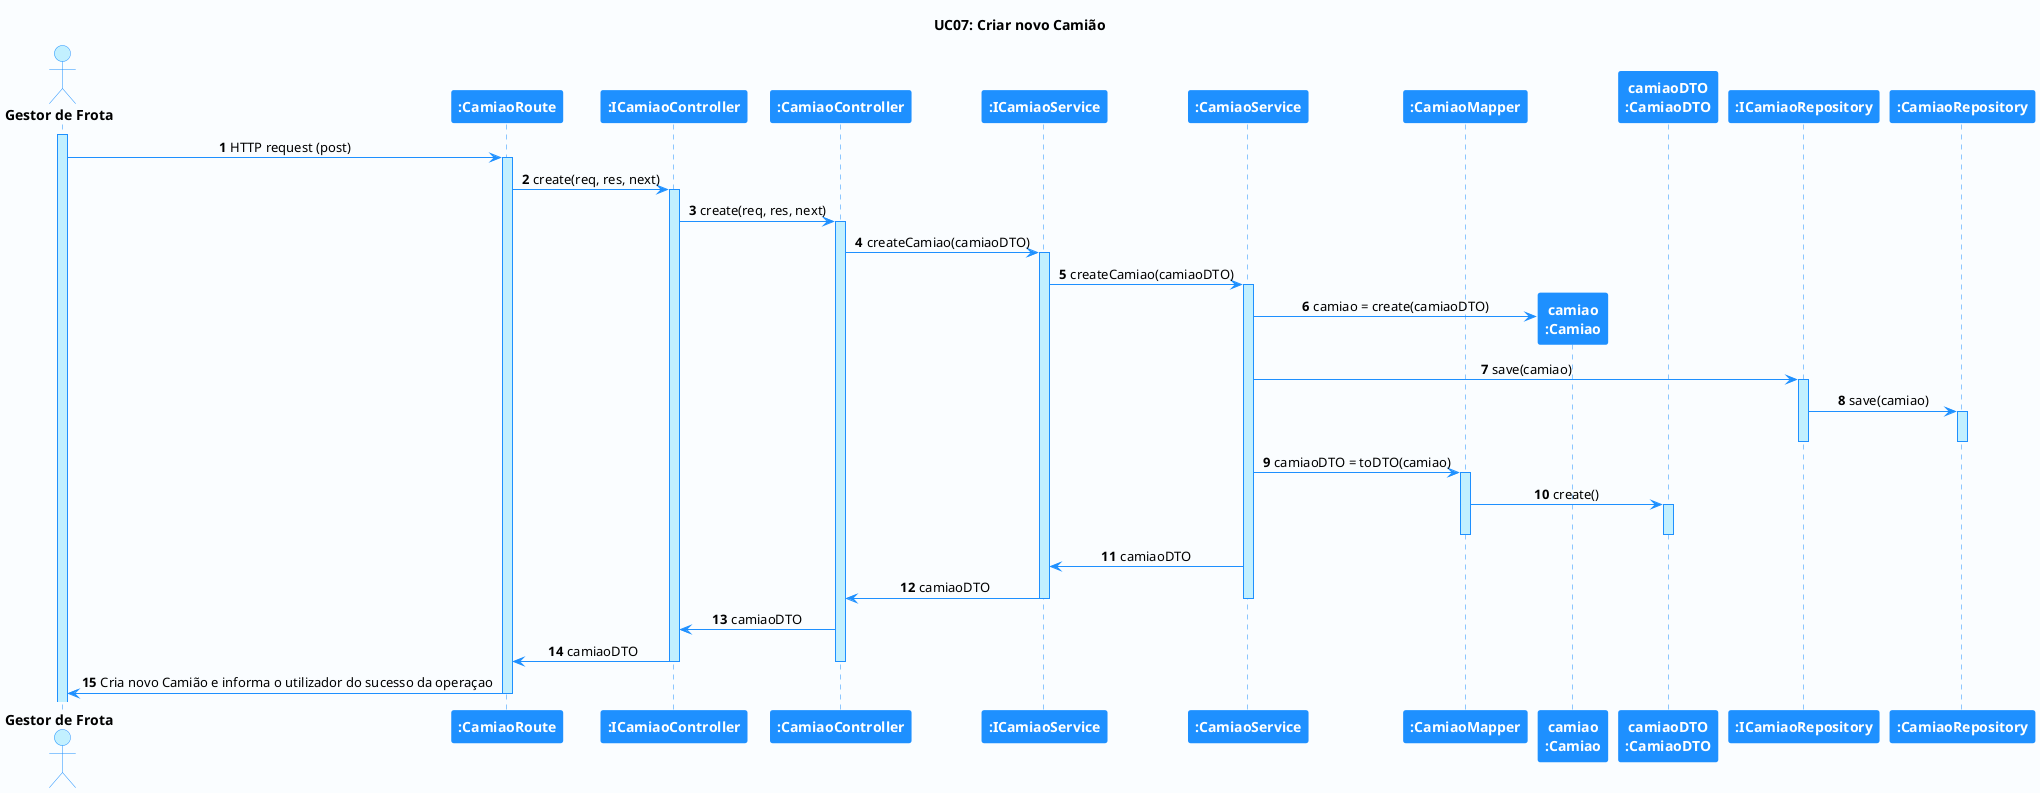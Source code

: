 @startuml hello

'-Style----------------------------------------------------------------------------------------------------------------

autonumber

skinparam DefaultTextAlignment center

skinparam BackgroundColor #fafdff

skinparam sequence {
    LifeLineBorderColor DodgerBlue
    LifeLineBackgroundColor APPLICATION

    ActorBackgroundColor APPLICATION
    ActorBorderColor DodgerBlue

    BackgroundColor #FFFFFF
    ArrowColor DodgerBlue
    BorderColor DodgerBlue

    ParticipantBackgroundColor DodgerBlue
    ParticipantFontColor #FFFFFF
    ParticipantBorderColor DodgerBlue

    GroupBorderColor #082642
    GroupBackgroundColor APPLICATION
}

skinparam note {
    LifeLineBorderColor DodgerBlue
    LifeLineBackgroundColor APPLICATION

    ActorBackgroundColor APPLICATION
    ActorBorderColor DodgerBlue

    BackgroundColor #FFFFFF
    ArrowColor DodgerBlue
    BorderColor DodgerBlue

    ParticipantBackgroundColor DodgerBlue
    ParticipantFontColor #FFFFFF
    ParticipantBorderColor DodgerBlue

    GroupBorderColor #082642
    GroupBackgroundColor APPLICATION
}

'-Title----------------------------------------------------------------------------------------------------------------

title UC07: Criar novo Camião

'-Actors/Participants--------------------------------------------------------------------------------------------------

actor "<b>Gestor de Frota" as A
participant "<b>:CamiaoRoute" as CR
participant "<b>:ICamiaoController" as ICC
participant "<b>:CamiaoController" as CC
participant "<b>:ICamiaoService" as ICS
participant "<b>:CamiaoService" as CS
participant "<b>:CamiaoMapper" as CM
participant "<b>camiao\n<b>:Camiao" as C
participant "<b>camiaoDTO\n<b>:CamiaoDTO" as CD
participant "<b>:ICamiaoRepository" as ICREP
participant "<b>:CamiaoRepository" as CREP


'-Associations---------------------------------------------------------------------------------------------------------

activate A

A -> CR: HTTP request (post)
activate CR

CR -> ICC: create(req, res, next)
activate ICC

ICC -> CC: create(req, res, next)
activate CC


CC -> ICS : createCamiao(camiaoDTO)
activate ICS
ICS -> CS : createCamiao(camiaoDTO)
activate CS
CS -> C** : camiao = create(camiaoDTO)
CS -> ICREP : save(camiao)
activate ICREP
ICREP -> CREP : save(camiao)
activate CREP
deactivate ICREP
deactivate CREP
CS -> CM : camiaoDTO = toDTO(camiao)
activate CM
CM -> CD : create()
activate CD
deactivate CD
deactivate CM
CS -> ICS : camiaoDTO
ICS -> CC : camiaoDTO
deactivate ICS
deactivate CS
CC -> ICC: camiaoDTO
ICC -> CR : camiaoDTO
deactivate ICC
deactivate CC

CR -> A: Cria novo Camião e informa o utilizador do sucesso da operaçao
deactivate CR
'----------------------------------------------------------------------------------------------------------------------

@enduml